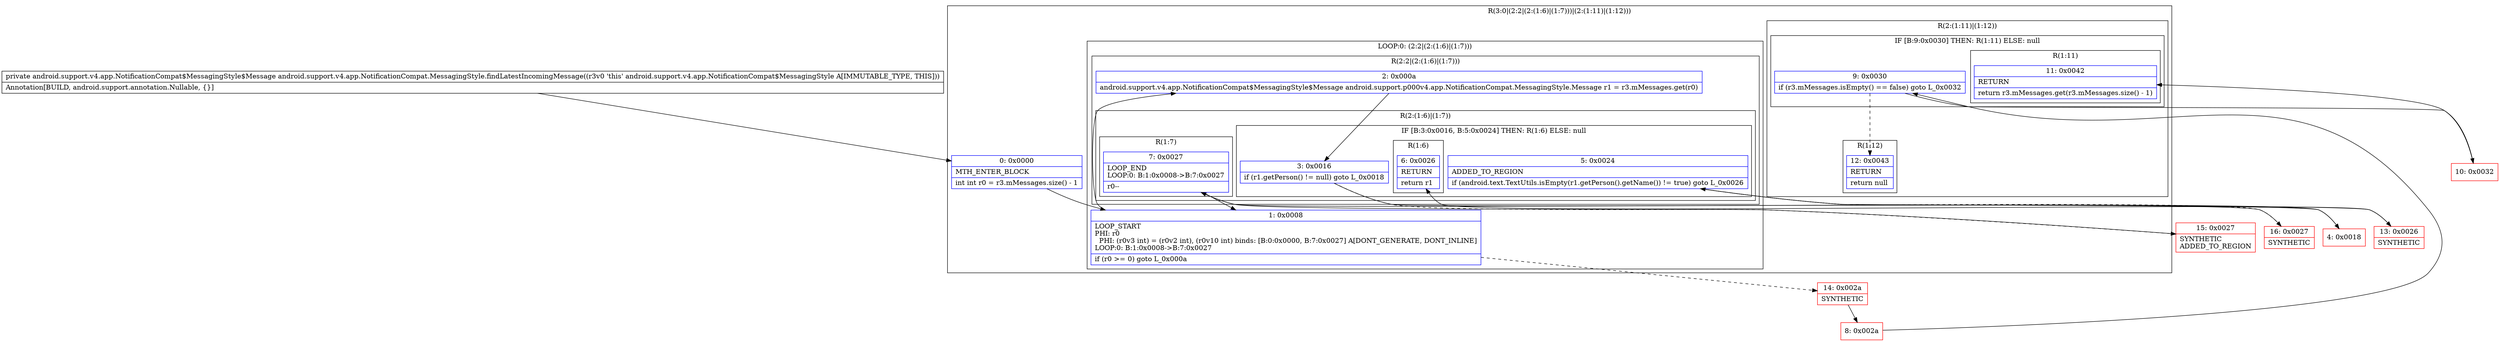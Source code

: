 digraph "CFG forandroid.support.v4.app.NotificationCompat.MessagingStyle.findLatestIncomingMessage()Landroid\/support\/v4\/app\/NotificationCompat$MessagingStyle$Message;" {
subgraph cluster_Region_239292258 {
label = "R(3:0|(2:2|(2:(1:6)|(1:7)))|(2:(1:11)|(1:12)))";
node [shape=record,color=blue];
Node_0 [shape=record,label="{0\:\ 0x0000|MTH_ENTER_BLOCK\l|int int r0 = r3.mMessages.size() \- 1\l}"];
subgraph cluster_LoopRegion_1854021776 {
label = "LOOP:0: (2:2|(2:(1:6)|(1:7)))";
node [shape=record,color=blue];
Node_1 [shape=record,label="{1\:\ 0x0008|LOOP_START\lPHI: r0 \l  PHI: (r0v3 int) = (r0v2 int), (r0v10 int) binds: [B:0:0x0000, B:7:0x0027] A[DONT_GENERATE, DONT_INLINE]\lLOOP:0: B:1:0x0008\-\>B:7:0x0027\l|if (r0 \>= 0) goto L_0x000a\l}"];
subgraph cluster_Region_45470681 {
label = "R(2:2|(2:(1:6)|(1:7)))";
node [shape=record,color=blue];
Node_2 [shape=record,label="{2\:\ 0x000a|android.support.v4.app.NotificationCompat$MessagingStyle$Message android.support.p000v4.app.NotificationCompat.MessagingStyle.Message r1 = r3.mMessages.get(r0)\l}"];
subgraph cluster_Region_2012073770 {
label = "R(2:(1:6)|(1:7))";
node [shape=record,color=blue];
subgraph cluster_IfRegion_379172018 {
label = "IF [B:3:0x0016, B:5:0x0024] THEN: R(1:6) ELSE: null";
node [shape=record,color=blue];
Node_3 [shape=record,label="{3\:\ 0x0016|if (r1.getPerson() != null) goto L_0x0018\l}"];
Node_5 [shape=record,label="{5\:\ 0x0024|ADDED_TO_REGION\l|if (android.text.TextUtils.isEmpty(r1.getPerson().getName()) != true) goto L_0x0026\l}"];
subgraph cluster_Region_1776324689 {
label = "R(1:6)";
node [shape=record,color=blue];
Node_6 [shape=record,label="{6\:\ 0x0026|RETURN\l|return r1\l}"];
}
}
subgraph cluster_Region_1433226113 {
label = "R(1:7)";
node [shape=record,color=blue];
Node_7 [shape=record,label="{7\:\ 0x0027|LOOP_END\lLOOP:0: B:1:0x0008\-\>B:7:0x0027\l|r0\-\-\l}"];
}
}
}
}
subgraph cluster_Region_1962183977 {
label = "R(2:(1:11)|(1:12))";
node [shape=record,color=blue];
subgraph cluster_IfRegion_1146047510 {
label = "IF [B:9:0x0030] THEN: R(1:11) ELSE: null";
node [shape=record,color=blue];
Node_9 [shape=record,label="{9\:\ 0x0030|if (r3.mMessages.isEmpty() == false) goto L_0x0032\l}"];
subgraph cluster_Region_33296263 {
label = "R(1:11)";
node [shape=record,color=blue];
Node_11 [shape=record,label="{11\:\ 0x0042|RETURN\l|return r3.mMessages.get(r3.mMessages.size() \- 1)\l}"];
}
}
subgraph cluster_Region_418448397 {
label = "R(1:12)";
node [shape=record,color=blue];
Node_12 [shape=record,label="{12\:\ 0x0043|RETURN\l|return null\l}"];
}
}
}
Node_4 [shape=record,color=red,label="{4\:\ 0x0018}"];
Node_8 [shape=record,color=red,label="{8\:\ 0x002a}"];
Node_10 [shape=record,color=red,label="{10\:\ 0x0032}"];
Node_13 [shape=record,color=red,label="{13\:\ 0x0026|SYNTHETIC\l}"];
Node_14 [shape=record,color=red,label="{14\:\ 0x002a|SYNTHETIC\l}"];
Node_15 [shape=record,color=red,label="{15\:\ 0x0027|SYNTHETIC\lADDED_TO_REGION\l}"];
Node_16 [shape=record,color=red,label="{16\:\ 0x0027|SYNTHETIC\l}"];
MethodNode[shape=record,label="{private android.support.v4.app.NotificationCompat$MessagingStyle$Message android.support.v4.app.NotificationCompat.MessagingStyle.findLatestIncomingMessage((r3v0 'this' android.support.v4.app.NotificationCompat$MessagingStyle A[IMMUTABLE_TYPE, THIS]))  | Annotation[BUILD, android.support.annotation.Nullable, \{\}]\l}"];
MethodNode -> Node_0;
Node_0 -> Node_1;
Node_1 -> Node_2;
Node_1 -> Node_14[style=dashed];
Node_2 -> Node_3;
Node_3 -> Node_4;
Node_3 -> Node_15[style=dashed];
Node_5 -> Node_13;
Node_5 -> Node_16[style=dashed];
Node_7 -> Node_1;
Node_9 -> Node_10;
Node_9 -> Node_12[style=dashed];
Node_4 -> Node_5;
Node_8 -> Node_9;
Node_10 -> Node_11;
Node_13 -> Node_6;
Node_14 -> Node_8;
Node_15 -> Node_7;
Node_16 -> Node_7;
}

